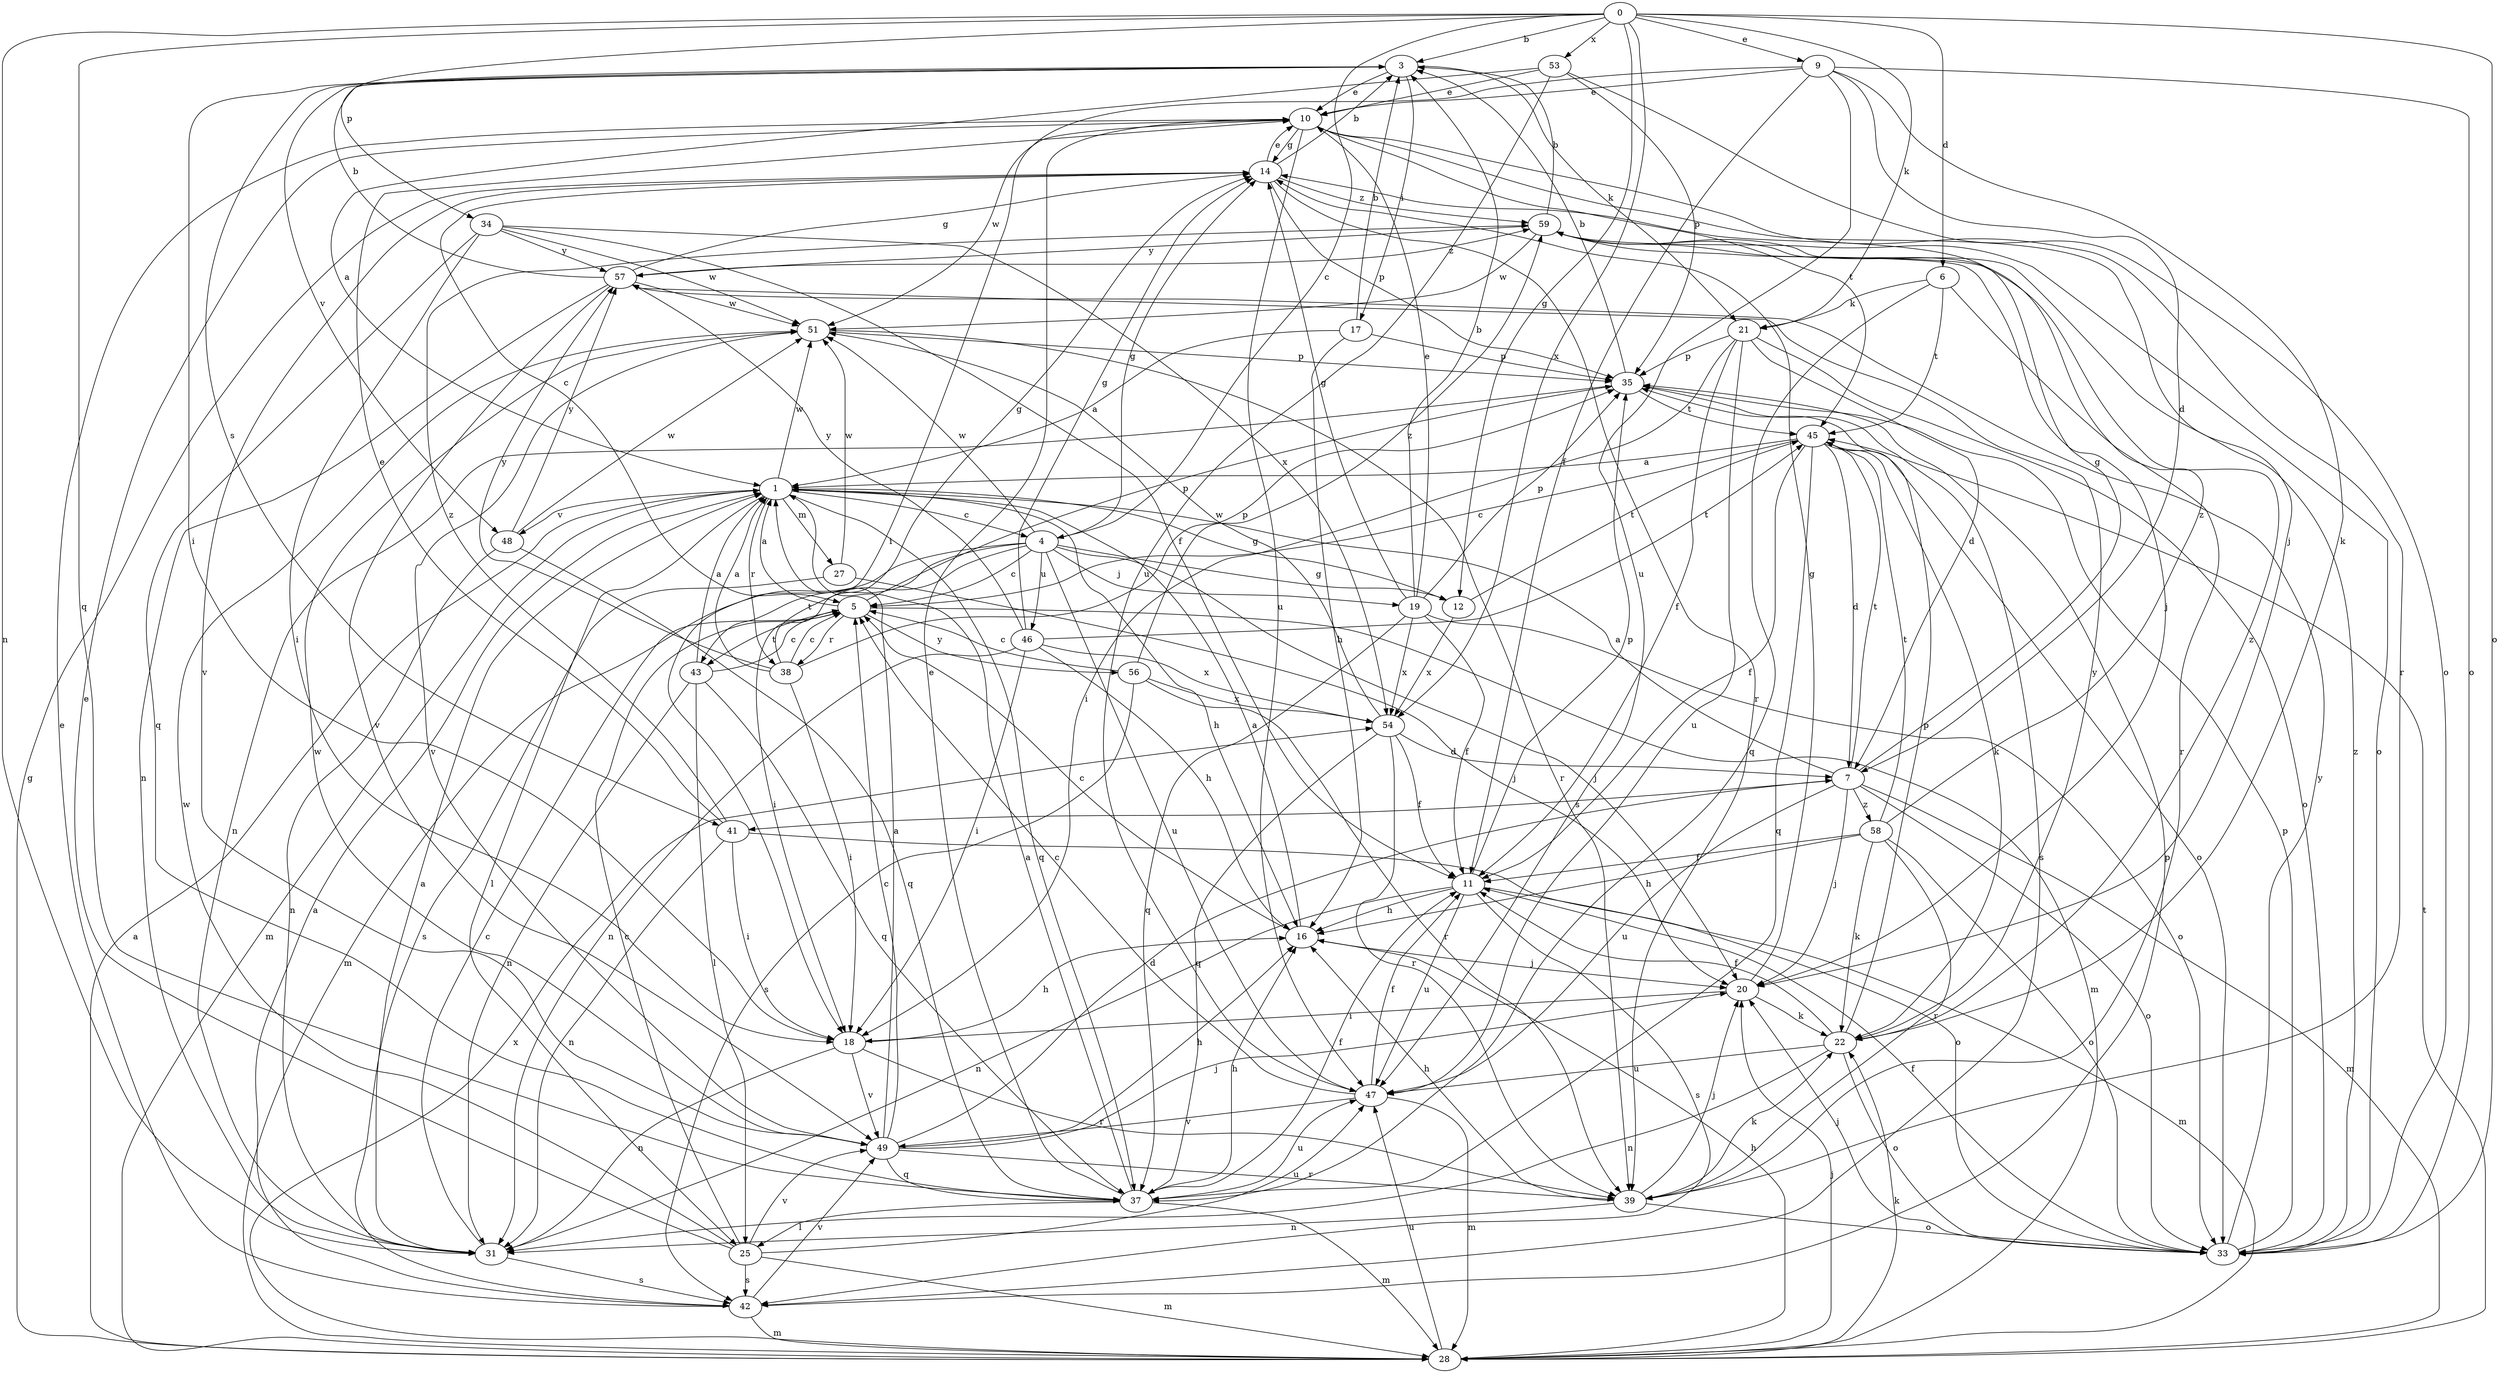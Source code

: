 strict digraph  {
0;
1;
3;
4;
5;
6;
7;
9;
10;
11;
12;
14;
16;
17;
18;
19;
20;
21;
22;
25;
27;
28;
31;
33;
34;
35;
37;
38;
39;
41;
42;
43;
45;
46;
47;
48;
49;
51;
53;
54;
56;
57;
58;
59;
0 -> 3  [label=b];
0 -> 4  [label=c];
0 -> 6  [label=d];
0 -> 9  [label=e];
0 -> 12  [label=g];
0 -> 21  [label=k];
0 -> 31  [label=n];
0 -> 33  [label=o];
0 -> 34  [label=p];
0 -> 37  [label=q];
0 -> 53  [label=x];
0 -> 54  [label=x];
1 -> 4  [label=c];
1 -> 12  [label=g];
1 -> 16  [label=h];
1 -> 25  [label=l];
1 -> 27  [label=m];
1 -> 28  [label=m];
1 -> 37  [label=q];
1 -> 38  [label=r];
1 -> 48  [label=v];
1 -> 51  [label=w];
3 -> 10  [label=e];
3 -> 17  [label=i];
3 -> 18  [label=i];
3 -> 21  [label=k];
3 -> 41  [label=s];
3 -> 48  [label=v];
4 -> 5  [label=c];
4 -> 12  [label=g];
4 -> 14  [label=g];
4 -> 18  [label=i];
4 -> 19  [label=j];
4 -> 20  [label=j];
4 -> 28  [label=m];
4 -> 43  [label=t];
4 -> 46  [label=u];
4 -> 47  [label=u];
4 -> 51  [label=w];
5 -> 1  [label=a];
5 -> 28  [label=m];
5 -> 35  [label=p];
5 -> 38  [label=r];
5 -> 43  [label=t];
5 -> 56  [label=y];
6 -> 21  [label=k];
6 -> 37  [label=q];
6 -> 39  [label=r];
6 -> 45  [label=t];
7 -> 1  [label=a];
7 -> 14  [label=g];
7 -> 20  [label=j];
7 -> 28  [label=m];
7 -> 33  [label=o];
7 -> 41  [label=s];
7 -> 45  [label=t];
7 -> 47  [label=u];
7 -> 58  [label=z];
9 -> 7  [label=d];
9 -> 10  [label=e];
9 -> 11  [label=f];
9 -> 18  [label=i];
9 -> 22  [label=k];
9 -> 33  [label=o];
9 -> 47  [label=u];
10 -> 14  [label=g];
10 -> 20  [label=j];
10 -> 39  [label=r];
10 -> 45  [label=t];
10 -> 47  [label=u];
10 -> 51  [label=w];
11 -> 16  [label=h];
11 -> 28  [label=m];
11 -> 31  [label=n];
11 -> 35  [label=p];
11 -> 42  [label=s];
11 -> 47  [label=u];
12 -> 45  [label=t];
12 -> 54  [label=x];
14 -> 3  [label=b];
14 -> 5  [label=c];
14 -> 10  [label=e];
14 -> 35  [label=p];
14 -> 39  [label=r];
14 -> 49  [label=v];
14 -> 59  [label=z];
16 -> 1  [label=a];
16 -> 5  [label=c];
16 -> 20  [label=j];
17 -> 1  [label=a];
17 -> 3  [label=b];
17 -> 16  [label=h];
17 -> 35  [label=p];
18 -> 16  [label=h];
18 -> 31  [label=n];
18 -> 39  [label=r];
18 -> 49  [label=v];
19 -> 3  [label=b];
19 -> 10  [label=e];
19 -> 11  [label=f];
19 -> 14  [label=g];
19 -> 33  [label=o];
19 -> 35  [label=p];
19 -> 37  [label=q];
19 -> 54  [label=x];
20 -> 14  [label=g];
20 -> 18  [label=i];
20 -> 22  [label=k];
21 -> 7  [label=d];
21 -> 11  [label=f];
21 -> 18  [label=i];
21 -> 33  [label=o];
21 -> 35  [label=p];
21 -> 47  [label=u];
22 -> 11  [label=f];
22 -> 31  [label=n];
22 -> 33  [label=o];
22 -> 35  [label=p];
22 -> 47  [label=u];
22 -> 57  [label=y];
22 -> 59  [label=z];
25 -> 5  [label=c];
25 -> 10  [label=e];
25 -> 28  [label=m];
25 -> 42  [label=s];
25 -> 47  [label=u];
25 -> 49  [label=v];
25 -> 51  [label=w];
27 -> 20  [label=j];
27 -> 42  [label=s];
27 -> 51  [label=w];
28 -> 1  [label=a];
28 -> 14  [label=g];
28 -> 16  [label=h];
28 -> 20  [label=j];
28 -> 22  [label=k];
28 -> 45  [label=t];
28 -> 47  [label=u];
28 -> 54  [label=x];
31 -> 1  [label=a];
31 -> 5  [label=c];
31 -> 42  [label=s];
33 -> 11  [label=f];
33 -> 20  [label=j];
33 -> 35  [label=p];
33 -> 57  [label=y];
33 -> 59  [label=z];
34 -> 11  [label=f];
34 -> 18  [label=i];
34 -> 37  [label=q];
34 -> 51  [label=w];
34 -> 54  [label=x];
34 -> 57  [label=y];
35 -> 3  [label=b];
35 -> 31  [label=n];
35 -> 42  [label=s];
35 -> 45  [label=t];
37 -> 1  [label=a];
37 -> 10  [label=e];
37 -> 11  [label=f];
37 -> 16  [label=h];
37 -> 25  [label=l];
37 -> 28  [label=m];
37 -> 47  [label=u];
38 -> 1  [label=a];
38 -> 5  [label=c];
38 -> 14  [label=g];
38 -> 18  [label=i];
38 -> 35  [label=p];
38 -> 57  [label=y];
39 -> 16  [label=h];
39 -> 20  [label=j];
39 -> 22  [label=k];
39 -> 31  [label=n];
39 -> 33  [label=o];
41 -> 10  [label=e];
41 -> 18  [label=i];
41 -> 31  [label=n];
41 -> 33  [label=o];
41 -> 59  [label=z];
42 -> 1  [label=a];
42 -> 10  [label=e];
42 -> 28  [label=m];
42 -> 35  [label=p];
42 -> 49  [label=v];
43 -> 1  [label=a];
43 -> 5  [label=c];
43 -> 25  [label=l];
43 -> 31  [label=n];
43 -> 37  [label=q];
45 -> 1  [label=a];
45 -> 5  [label=c];
45 -> 7  [label=d];
45 -> 11  [label=f];
45 -> 22  [label=k];
45 -> 33  [label=o];
45 -> 37  [label=q];
46 -> 14  [label=g];
46 -> 16  [label=h];
46 -> 18  [label=i];
46 -> 31  [label=n];
46 -> 45  [label=t];
46 -> 54  [label=x];
46 -> 57  [label=y];
47 -> 5  [label=c];
47 -> 11  [label=f];
47 -> 28  [label=m];
47 -> 49  [label=v];
48 -> 31  [label=n];
48 -> 37  [label=q];
48 -> 51  [label=w];
48 -> 57  [label=y];
49 -> 1  [label=a];
49 -> 5  [label=c];
49 -> 7  [label=d];
49 -> 16  [label=h];
49 -> 20  [label=j];
49 -> 37  [label=q];
49 -> 39  [label=r];
49 -> 51  [label=w];
51 -> 35  [label=p];
51 -> 39  [label=r];
51 -> 49  [label=v];
53 -> 1  [label=a];
53 -> 10  [label=e];
53 -> 33  [label=o];
53 -> 35  [label=p];
53 -> 47  [label=u];
54 -> 7  [label=d];
54 -> 11  [label=f];
54 -> 37  [label=q];
54 -> 39  [label=r];
54 -> 51  [label=w];
56 -> 5  [label=c];
56 -> 39  [label=r];
56 -> 42  [label=s];
56 -> 54  [label=x];
56 -> 59  [label=z];
57 -> 3  [label=b];
57 -> 14  [label=g];
57 -> 31  [label=n];
57 -> 49  [label=v];
57 -> 51  [label=w];
57 -> 59  [label=z];
58 -> 11  [label=f];
58 -> 16  [label=h];
58 -> 22  [label=k];
58 -> 33  [label=o];
58 -> 39  [label=r];
58 -> 45  [label=t];
58 -> 59  [label=z];
59 -> 3  [label=b];
59 -> 20  [label=j];
59 -> 33  [label=o];
59 -> 51  [label=w];
59 -> 57  [label=y];
}
